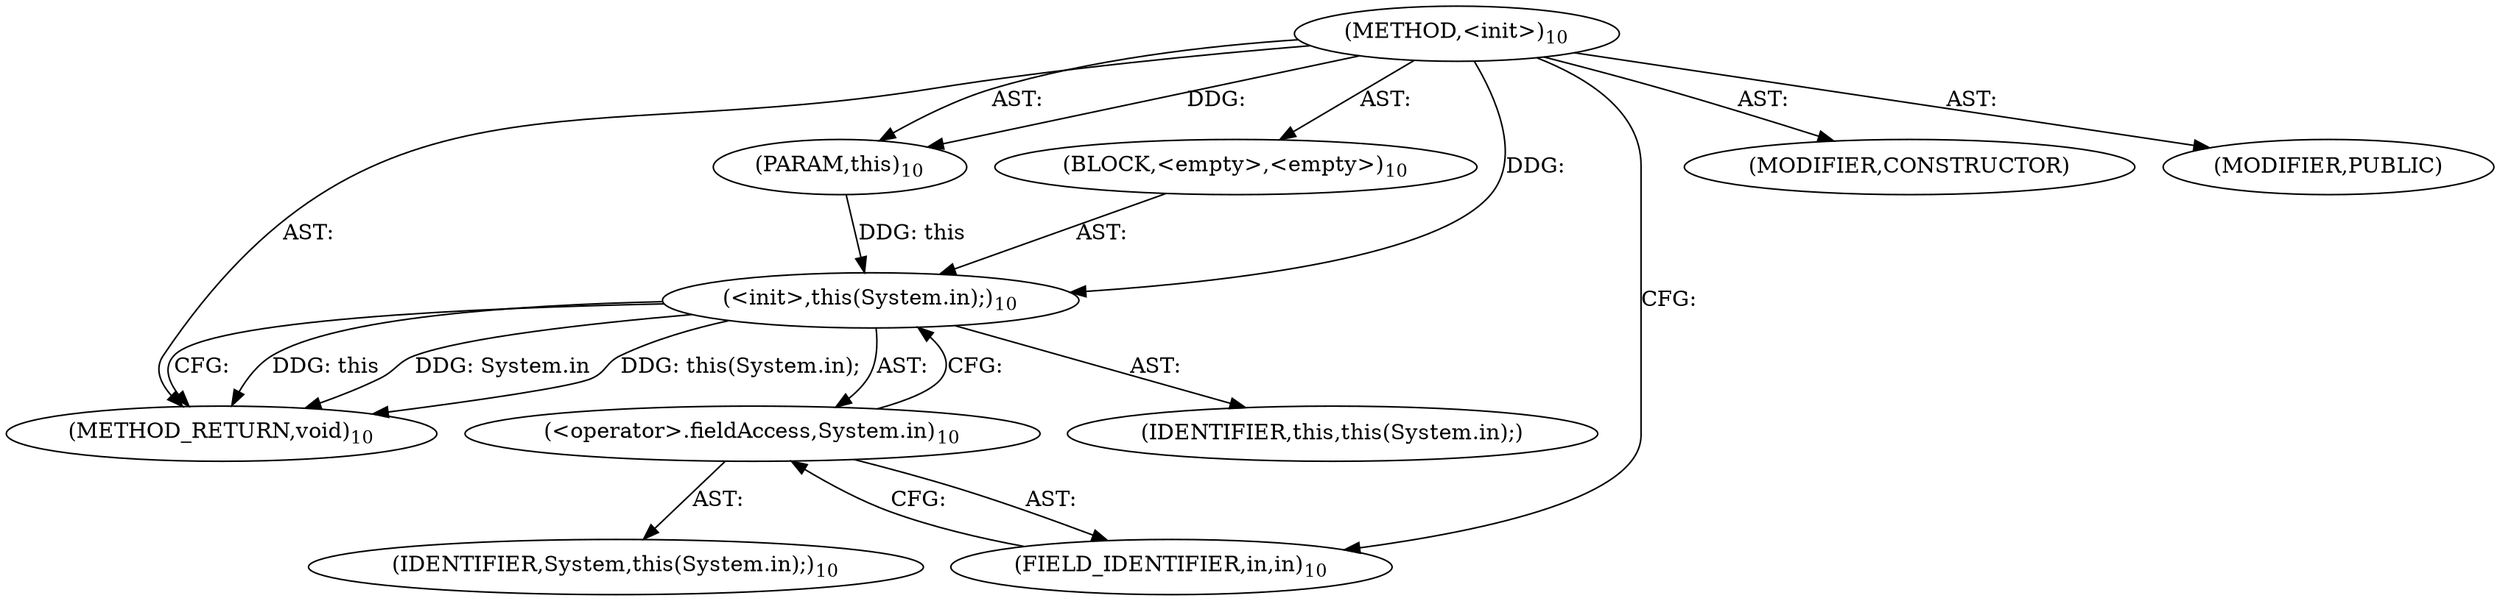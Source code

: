 digraph "&lt;init&gt;" {  
"43" [label = <(METHOD,&lt;init&gt;)<SUB>10</SUB>> ]
"4" [label = <(PARAM,this)<SUB>10</SUB>> ]
"44" [label = <(BLOCK,&lt;empty&gt;,&lt;empty&gt;)<SUB>10</SUB>> ]
"45" [label = <(&lt;init&gt;,this(System.in);)<SUB>10</SUB>> ]
"3" [label = <(IDENTIFIER,this,this(System.in);)> ]
"46" [label = <(&lt;operator&gt;.fieldAccess,System.in)<SUB>10</SUB>> ]
"47" [label = <(IDENTIFIER,System,this(System.in);)<SUB>10</SUB>> ]
"48" [label = <(FIELD_IDENTIFIER,in,in)<SUB>10</SUB>> ]
"49" [label = <(MODIFIER,CONSTRUCTOR)> ]
"50" [label = <(MODIFIER,PUBLIC)> ]
"51" [label = <(METHOD_RETURN,void)<SUB>10</SUB>> ]
  "43" -> "4"  [ label = "AST: "] 
  "43" -> "44"  [ label = "AST: "] 
  "43" -> "49"  [ label = "AST: "] 
  "43" -> "50"  [ label = "AST: "] 
  "43" -> "51"  [ label = "AST: "] 
  "44" -> "45"  [ label = "AST: "] 
  "45" -> "3"  [ label = "AST: "] 
  "45" -> "46"  [ label = "AST: "] 
  "46" -> "47"  [ label = "AST: "] 
  "46" -> "48"  [ label = "AST: "] 
  "45" -> "51"  [ label = "CFG: "] 
  "46" -> "45"  [ label = "CFG: "] 
  "48" -> "46"  [ label = "CFG: "] 
  "43" -> "48"  [ label = "CFG: "] 
  "45" -> "51"  [ label = "DDG: this"] 
  "45" -> "51"  [ label = "DDG: System.in"] 
  "45" -> "51"  [ label = "DDG: this(System.in);"] 
  "43" -> "4"  [ label = "DDG: "] 
  "4" -> "45"  [ label = "DDG: this"] 
  "43" -> "45"  [ label = "DDG: "] 
}
